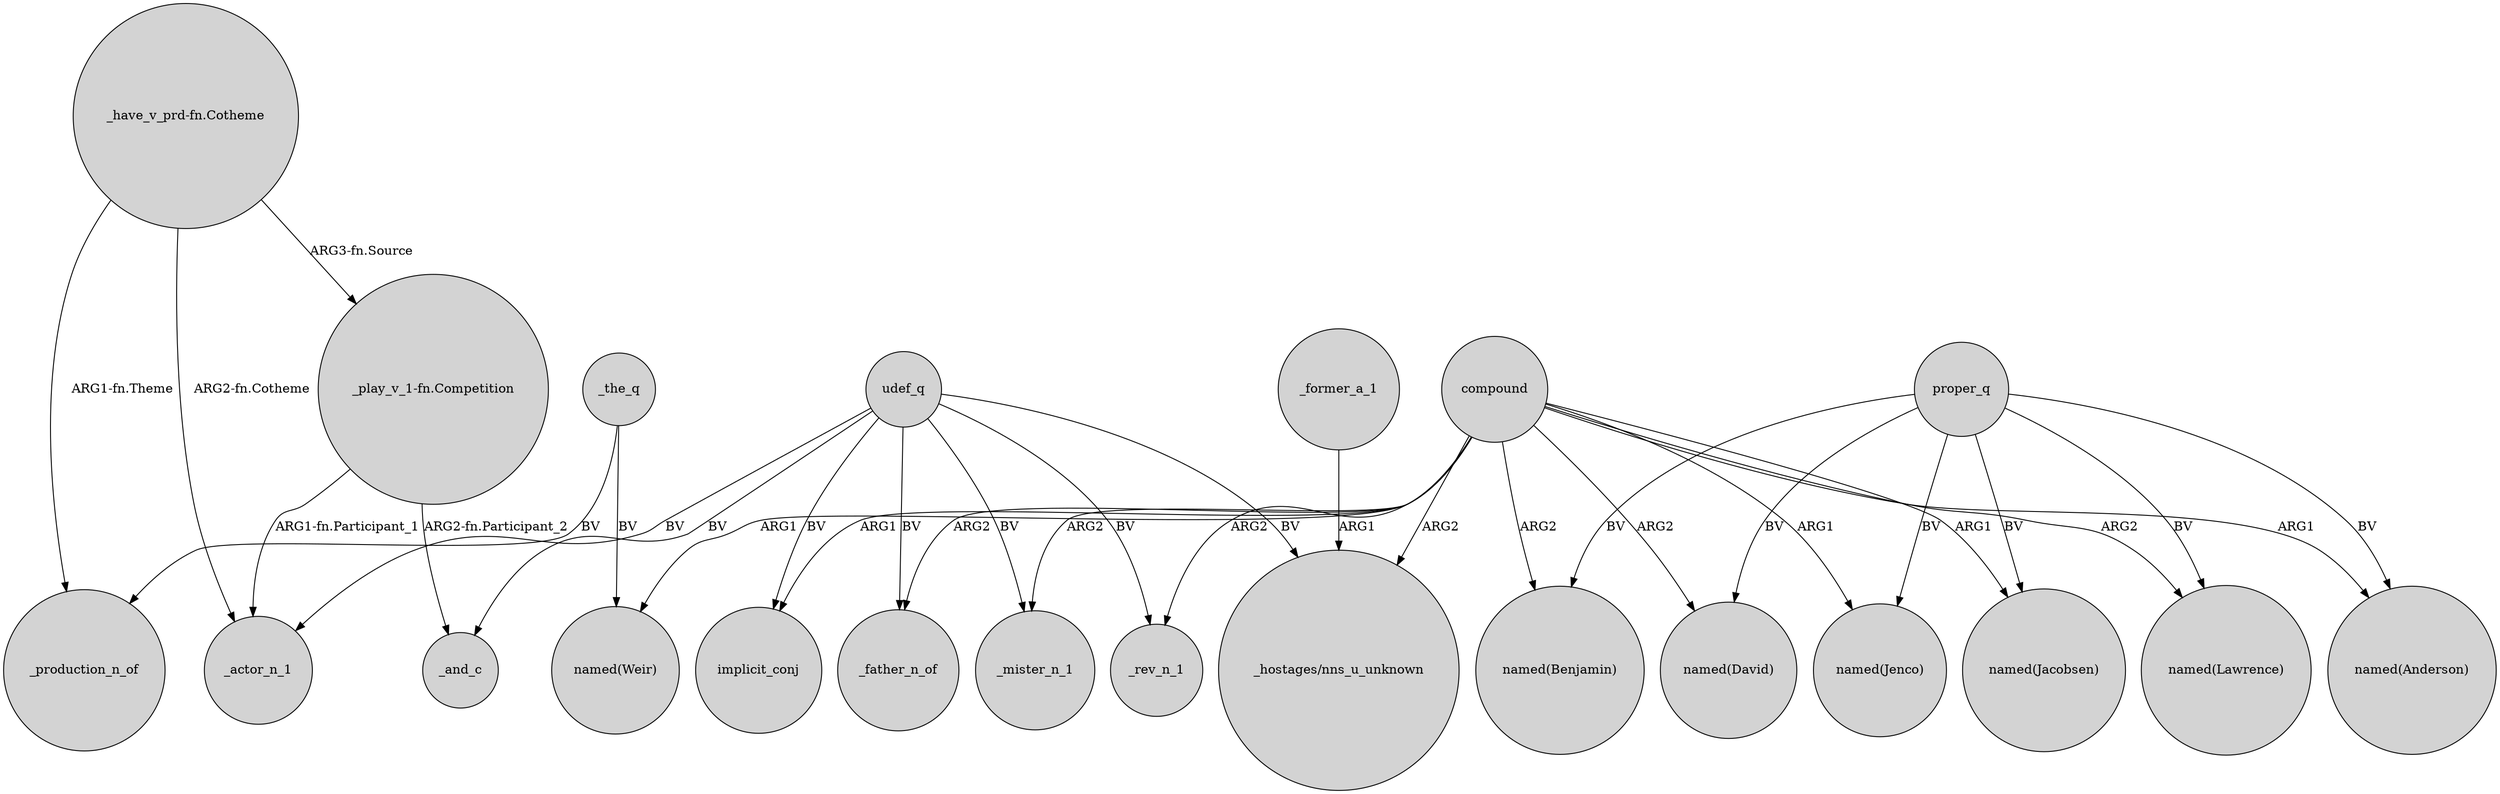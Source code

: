 digraph {
	node [shape=circle style=filled]
	"_have_v_prd-fn.Cotheme" -> _production_n_of [label="ARG1-fn.Theme"]
	compound -> _mister_n_1 [label=ARG2]
	compound -> _rev_n_1 [label=ARG2]
	compound -> "named(Jacobsen)" [label=ARG1]
	_the_q -> _production_n_of [label=BV]
	compound -> "named(Anderson)" [label=ARG1]
	compound -> "named(Jenco)" [label=ARG1]
	"_have_v_prd-fn.Cotheme" -> "_play_v_1-fn.Competition" [label="ARG3-fn.Source"]
	udef_q -> _and_c [label=BV]
	udef_q -> _mister_n_1 [label=BV]
	proper_q -> "named(Lawrence)" [label=BV]
	compound -> "named(Lawrence)" [label=ARG2]
	udef_q -> "_hostages/nns_u_unknown" [label=BV]
	proper_q -> "named(Jenco)" [label=BV]
	_former_a_1 -> "_hostages/nns_u_unknown" [label=ARG1]
	compound -> implicit_conj [label=ARG1]
	compound -> _father_n_of [label=ARG2]
	proper_q -> "named(Anderson)" [label=BV]
	udef_q -> _rev_n_1 [label=BV]
	"_play_v_1-fn.Competition" -> _actor_n_1 [label="ARG1-fn.Participant_1"]
	_the_q -> "named(Weir)" [label=BV]
	"_have_v_prd-fn.Cotheme" -> _actor_n_1 [label="ARG2-fn.Cotheme"]
	compound -> "_hostages/nns_u_unknown" [label=ARG2]
	proper_q -> "named(Benjamin)" [label=BV]
	proper_q -> "named(Jacobsen)" [label=BV]
	compound -> "named(Benjamin)" [label=ARG2]
	"_play_v_1-fn.Competition" -> _and_c [label="ARG2-fn.Participant_2"]
	compound -> "named(Weir)" [label=ARG1]
	udef_q -> implicit_conj [label=BV]
	proper_q -> "named(David)" [label=BV]
	udef_q -> _actor_n_1 [label=BV]
	compound -> "named(David)" [label=ARG2]
	udef_q -> _father_n_of [label=BV]
}
